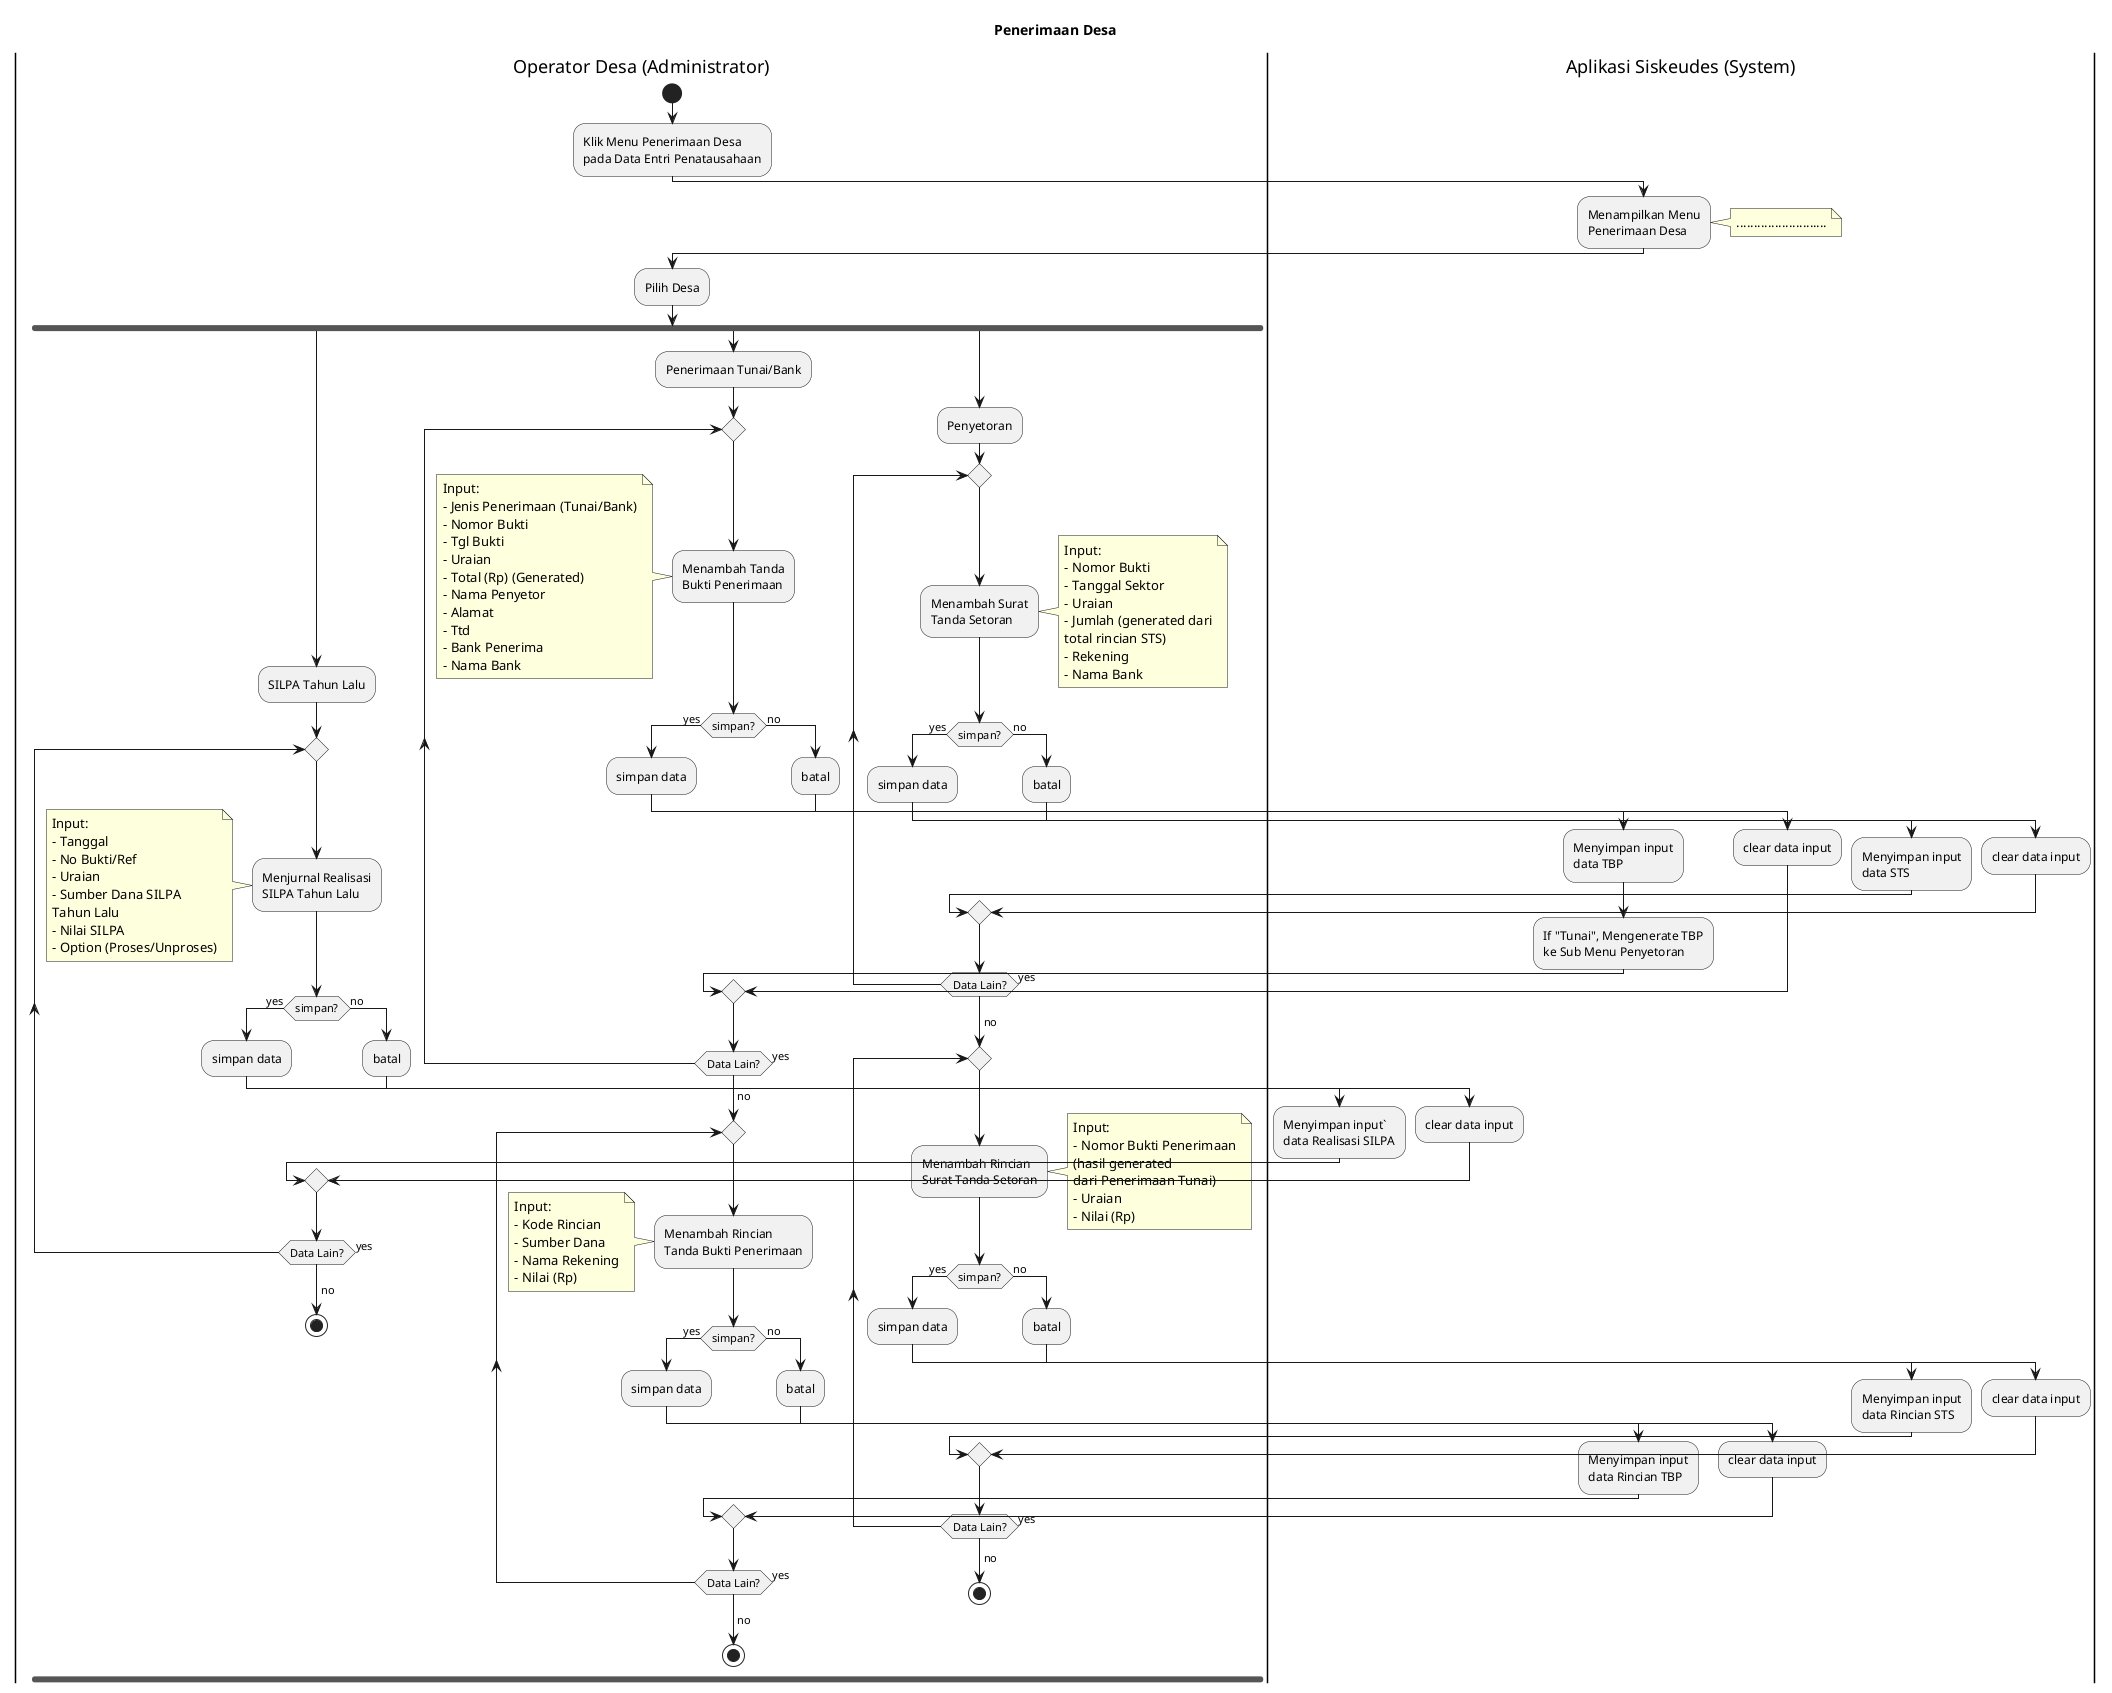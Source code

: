 @startuml
title "Penerimaan Desa"
|Operator Desa (Administrator)|
start
:Klik Menu Penerimaan Desa
pada Data Entri Penatausahaan;

|Aplikasi Siskeudes (System)|
:Menampilkan Menu
Penerimaan Desa;
note right
    ..........................
end note
|Operator Desa (Administrator)|
:Pilih Desa;
fork
    :SILPA Tahun Lalu;
    repeat
        :Menjurnal Realisasi
        SILPA Tahun Lalu;
        note left
            Input:
            - Tanggal
            - No Bukti/Ref
            - Uraian
            - Sumber Dana SILPA
            Tahun Lalu
            - Nilai SILPA
            - Option (Proses/Unproses)
        end note
        if (simpan?) then (yes)
            :simpan data;
            |Aplikasi Siskeudes (System)|
            :Menyimpan input`
            data Realisasi SILPA;

        else (no)
            |Operator Desa (Administrator)|
            :batal;
            |Aplikasi Siskeudes (System)|
            :clear data input;
        endif
        |Operator Desa (Administrator)|
    repeat while (Data Lain?) is (yes)
    ->no;
    stop
fork again
    :Penerimaan Tunai/Bank;
    repeat
        :Menambah Tanda
        Bukti Penerimaan;
        note left
            Input:
            - Jenis Penerimaan (Tunai/Bank)
            - Nomor Bukti
            - Tgl Bukti
            - Uraian
            - Total (Rp) (Generated)
            - Nama Penyetor
            - Alamat
            - Ttd
            - Bank Penerima
            - Nama Bank
        end note
        if (simpan?) then (yes)
            :simpan data;
            |Aplikasi Siskeudes (System)|
            :Menyimpan input
            data TBP;
            :If "Tunai", Mengenerate TBP
            ke Sub Menu Penyetoran;
        else (no)
            |Operator Desa (Administrator)|
            :batal;
            |Aplikasi Siskeudes (System)|
            :clear data input;
        endif
        |Operator Desa (Administrator)|
    repeat while (Data Lain?) is (yes)
    ->no;
    repeat
        :Menambah Rincian
        Tanda Bukti Penerimaan;
        note left
            Input:
            - Kode Rincian
            - Sumber Dana
            - Nama Rekening
            - Nilai (Rp)
        end note
        if (simpan?) then (yes)
            :simpan data;
            |Aplikasi Siskeudes (System)|
            :Menyimpan input
            data Rincian TBP;

        else (no)
            |Operator Desa (Administrator)|
            :batal;
            |Aplikasi Siskeudes (System)|
            :clear data input;
        endif
        |Operator Desa (Administrator)|
    repeat while (Data Lain?) is (yes)
    ->no;
    stop
fork again
    :Penyetoran;
    repeat
        :Menambah Surat
        Tanda Setoran;
        note right
            Input:
            - Nomor Bukti
            - Tanggal Sektor
            - Uraian
            - Jumlah (generated dari
            total rincian STS)
            - Rekening
            - Nama Bank
        end note
        if (simpan?) then (yes)
            :simpan data;
            |Aplikasi Siskeudes (System)|
            :Menyimpan input
            data STS;
        else (no)
            |Operator Desa (Administrator)|
            :batal;
            |Aplikasi Siskeudes (System)|
            :clear data input;
        endif
        |Operator Desa (Administrator)|
    repeat while (Data Lain?) is (yes)
    ->no;
    repeat
        :Menambah Rincian
        Surat Tanda Setoran;
        note right
            Input:
            - Nomor Bukti Penerimaan
            (hasil generated
            dari Penerimaan Tunai)
            - Uraian
            - Nilai (Rp)
        end note
        if (simpan?) then (yes)
            :simpan data;
            |Aplikasi Siskeudes (System)|
            :Menyimpan input
            data Rincian STS;

        else (no)
            |Operator Desa (Administrator)|
            :batal;
            |Aplikasi Siskeudes (System)|
            :clear data input;
        endif
        |Operator Desa (Administrator)|
    repeat while (Data Lain?) is (yes)
    ->no;
    stop
    @enduml
